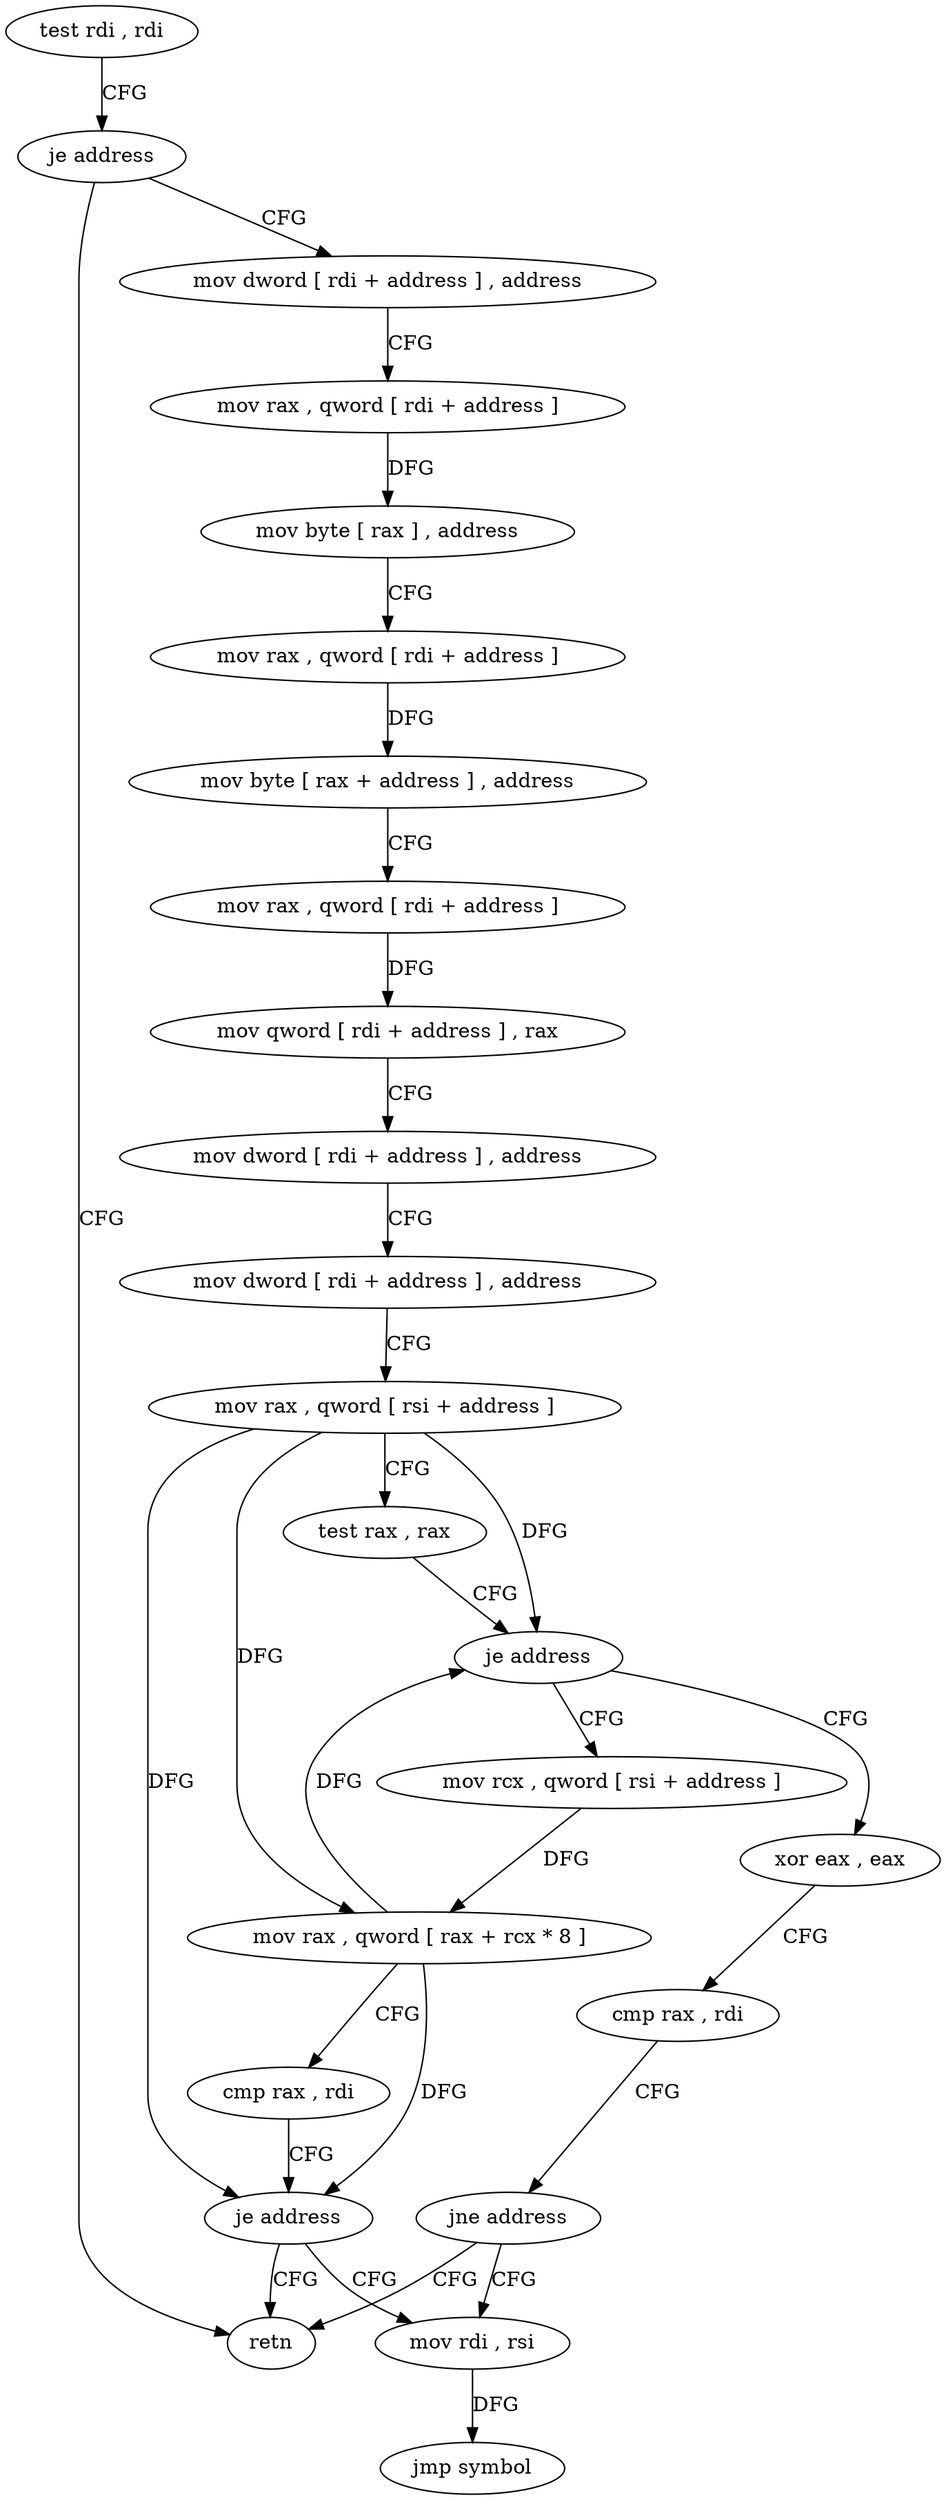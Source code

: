digraph "func" {
"123808" [label = "test rdi , rdi" ]
"123811" [label = "je address" ]
"123879" [label = "retn" ]
"123813" [label = "mov dword [ rdi + address ] , address" ]
"123820" [label = "mov rax , qword [ rdi + address ]" ]
"123824" [label = "mov byte [ rax ] , address" ]
"123827" [label = "mov rax , qword [ rdi + address ]" ]
"123831" [label = "mov byte [ rax + address ] , address" ]
"123835" [label = "mov rax , qword [ rdi + address ]" ]
"123839" [label = "mov qword [ rdi + address ] , rax" ]
"123843" [label = "mov dword [ rdi + address ] , address" ]
"123850" [label = "mov dword [ rdi + address ] , address" ]
"123857" [label = "mov rax , qword [ rsi + address ]" ]
"123861" [label = "test rax , rax" ]
"123864" [label = "je address" ]
"123880" [label = "xor eax , eax" ]
"123866" [label = "mov rcx , qword [ rsi + address ]" ]
"123882" [label = "cmp rax , rdi" ]
"123885" [label = "jne address" ]
"123887" [label = "mov rdi , rsi" ]
"123870" [label = "mov rax , qword [ rax + rcx * 8 ]" ]
"123874" [label = "cmp rax , rdi" ]
"123877" [label = "je address" ]
"123890" [label = "jmp symbol" ]
"123808" -> "123811" [ label = "CFG" ]
"123811" -> "123879" [ label = "CFG" ]
"123811" -> "123813" [ label = "CFG" ]
"123813" -> "123820" [ label = "CFG" ]
"123820" -> "123824" [ label = "DFG" ]
"123824" -> "123827" [ label = "CFG" ]
"123827" -> "123831" [ label = "DFG" ]
"123831" -> "123835" [ label = "CFG" ]
"123835" -> "123839" [ label = "DFG" ]
"123839" -> "123843" [ label = "CFG" ]
"123843" -> "123850" [ label = "CFG" ]
"123850" -> "123857" [ label = "CFG" ]
"123857" -> "123861" [ label = "CFG" ]
"123857" -> "123864" [ label = "DFG" ]
"123857" -> "123870" [ label = "DFG" ]
"123857" -> "123877" [ label = "DFG" ]
"123861" -> "123864" [ label = "CFG" ]
"123864" -> "123880" [ label = "CFG" ]
"123864" -> "123866" [ label = "CFG" ]
"123880" -> "123882" [ label = "CFG" ]
"123866" -> "123870" [ label = "DFG" ]
"123882" -> "123885" [ label = "CFG" ]
"123885" -> "123879" [ label = "CFG" ]
"123885" -> "123887" [ label = "CFG" ]
"123887" -> "123890" [ label = "DFG" ]
"123870" -> "123874" [ label = "CFG" ]
"123870" -> "123864" [ label = "DFG" ]
"123870" -> "123877" [ label = "DFG" ]
"123874" -> "123877" [ label = "CFG" ]
"123877" -> "123887" [ label = "CFG" ]
"123877" -> "123879" [ label = "CFG" ]
}
